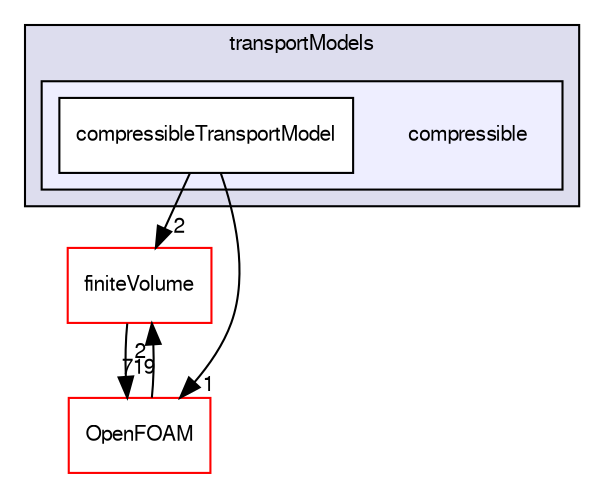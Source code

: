 digraph "src/transportModels/compressible" {
  bgcolor=transparent;
  compound=true
  node [ fontsize="10", fontname="FreeSans"];
  edge [ labelfontsize="10", labelfontname="FreeSans"];
  subgraph clusterdir_9415e59289a6feeb24164dafa70a594f {
    graph [ bgcolor="#ddddee", pencolor="black", label="transportModels" fontname="FreeSans", fontsize="10", URL="dir_9415e59289a6feeb24164dafa70a594f.html"]
  subgraph clusterdir_1490415276cf6c885d83db7767588e6a {
    graph [ bgcolor="#eeeeff", pencolor="black", label="" URL="dir_1490415276cf6c885d83db7767588e6a.html"];
    dir_1490415276cf6c885d83db7767588e6a [shape=plaintext label="compressible"];
    dir_a78c9cf33c1aa9499913ca00fe0b4e2a [shape=box label="compressibleTransportModel" color="black" fillcolor="white" style="filled" URL="dir_a78c9cf33c1aa9499913ca00fe0b4e2a.html"];
  }
  }
  dir_9bd15774b555cf7259a6fa18f99fe99b [shape=box label="finiteVolume" color="red" URL="dir_9bd15774b555cf7259a6fa18f99fe99b.html"];
  dir_c5473ff19b20e6ec4dfe5c310b3778a8 [shape=box label="OpenFOAM" color="red" URL="dir_c5473ff19b20e6ec4dfe5c310b3778a8.html"];
  dir_9bd15774b555cf7259a6fa18f99fe99b->dir_c5473ff19b20e6ec4dfe5c310b3778a8 [headlabel="719", labeldistance=1.5 headhref="dir_000727_001706.html"];
  dir_a78c9cf33c1aa9499913ca00fe0b4e2a->dir_9bd15774b555cf7259a6fa18f99fe99b [headlabel="2", labeldistance=1.5 headhref="dir_002752_000727.html"];
  dir_a78c9cf33c1aa9499913ca00fe0b4e2a->dir_c5473ff19b20e6ec4dfe5c310b3778a8 [headlabel="1", labeldistance=1.5 headhref="dir_002752_001706.html"];
  dir_c5473ff19b20e6ec4dfe5c310b3778a8->dir_9bd15774b555cf7259a6fa18f99fe99b [headlabel="2", labeldistance=1.5 headhref="dir_001706_000727.html"];
}
